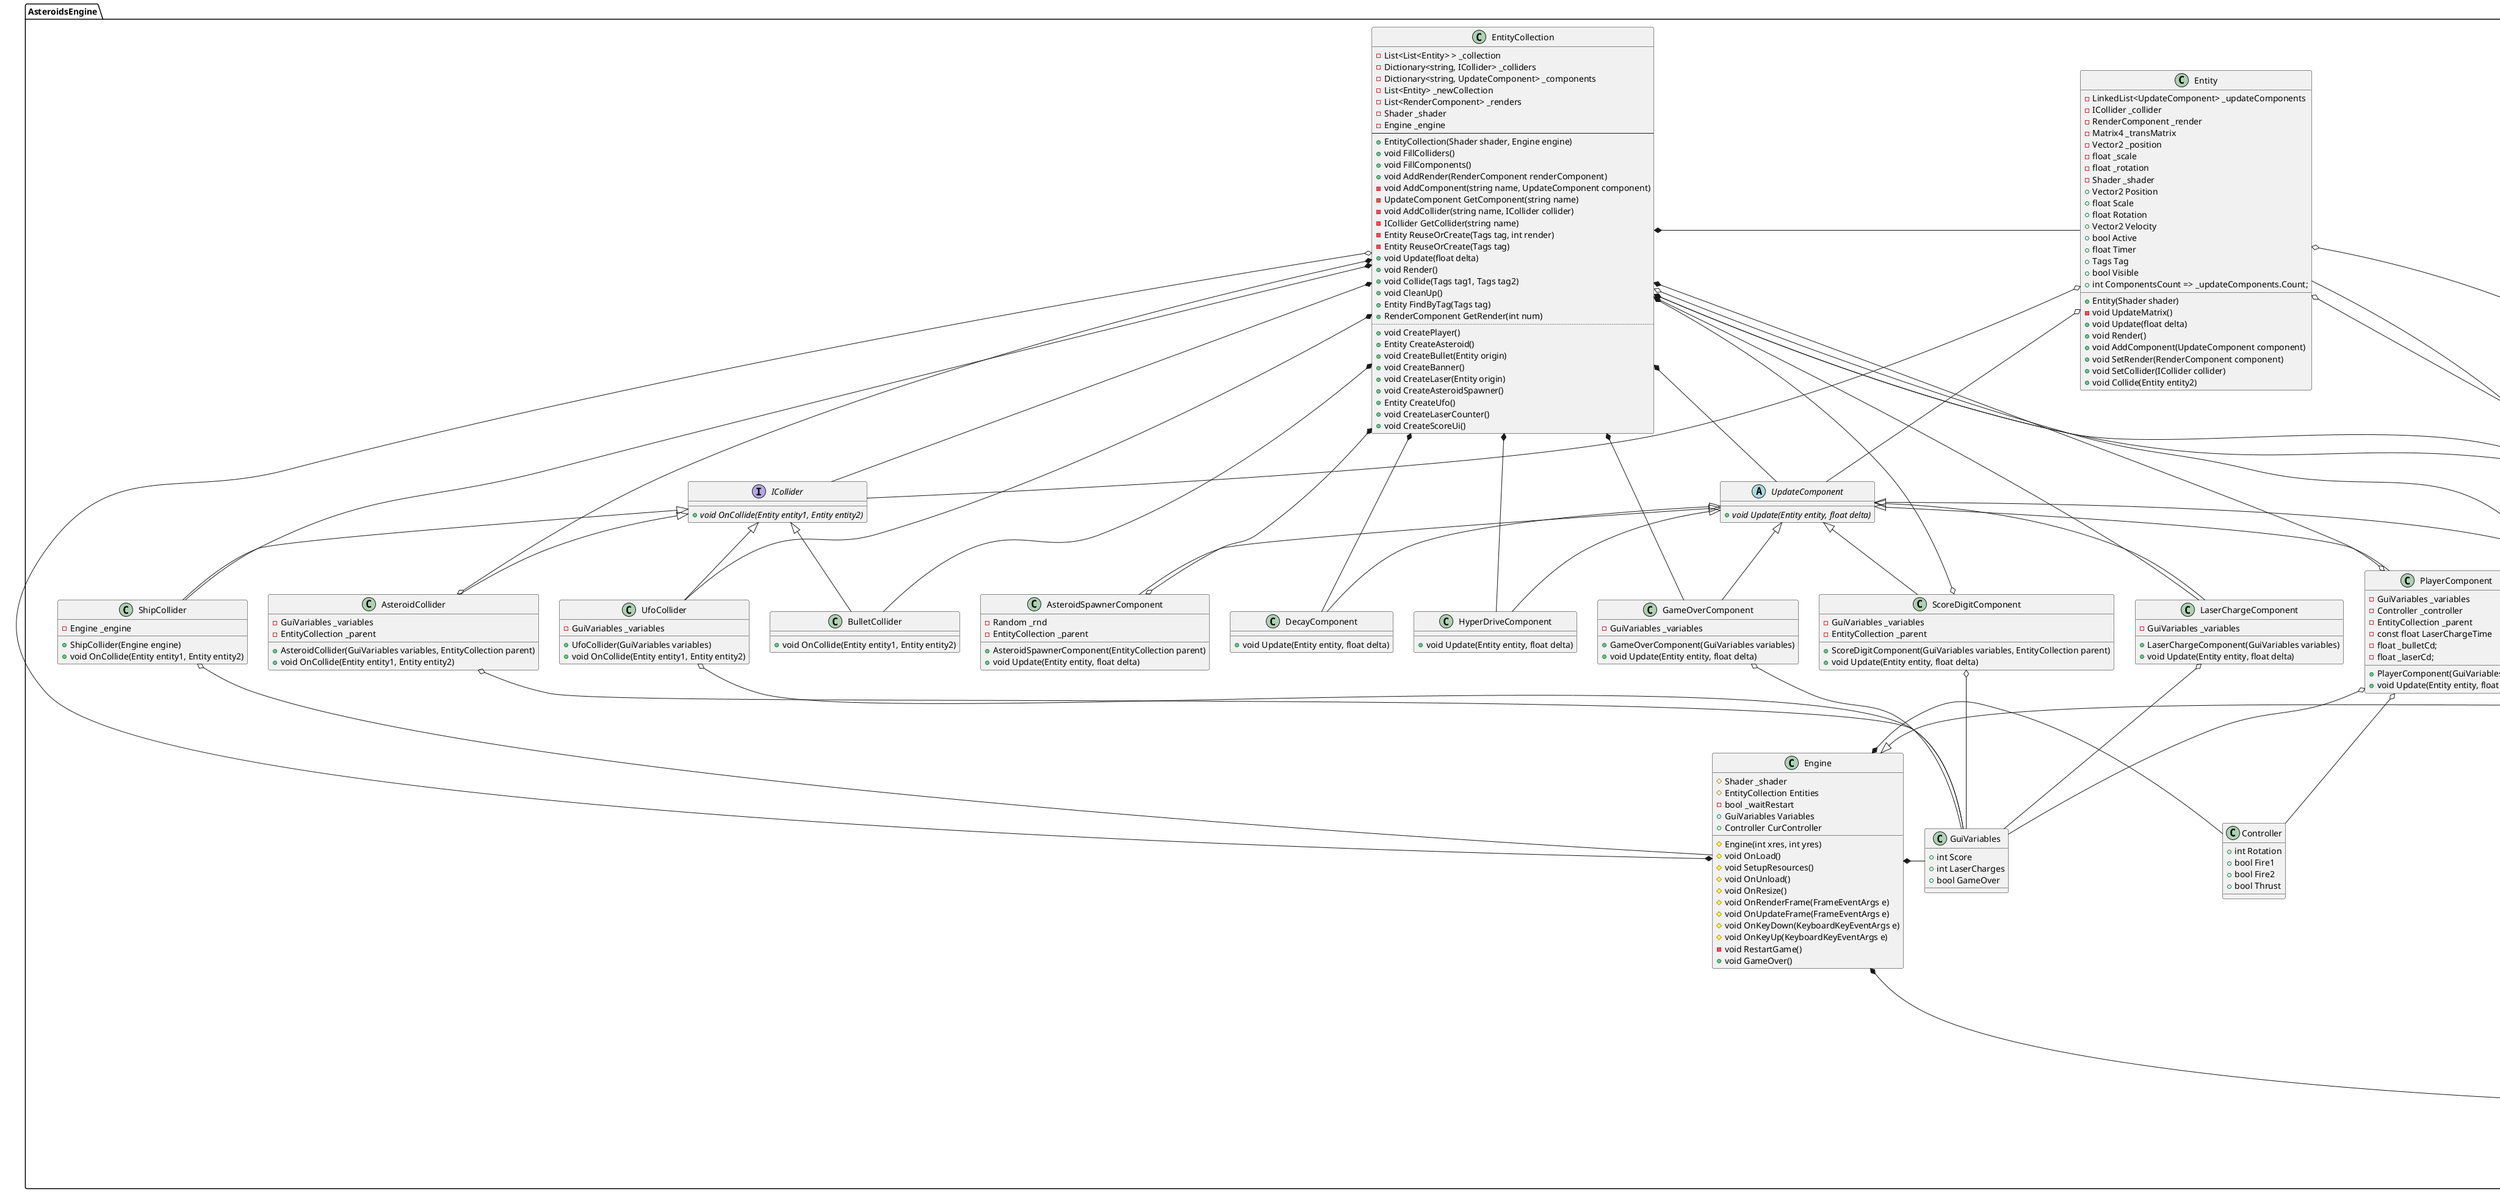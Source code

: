 ﻿@startuml Class Diagram



package AsteroidsEngine{

    Class Engine{
        #Shader _shader
        #EntityCollection Entities
        -bool _waitRestart
        +GuiVariables Variables
        +Controller CurController
        #Engine(int xres, int yres)
        #void OnLoad()
        #void SetupResources()
        #void OnUnload()
        #void OnResize()
        #void OnRenderFrame(FrameEventArgs e)
        #void OnUpdateFrame(FrameEventArgs e)
        #void OnKeyDown(KeyboardKeyEventArgs e)
        #void OnKeyUp(KeyboardKeyEventArgs e)
        -void RestartGame()
        +void GameOver()
    }
    
     class Entity{
        -LinkedList<UpdateComponent> _updateComponents
        -ICollider _collider
        -RenderComponent _render
        -Matrix4 _transMatrix
        -Vector2 _position
        -float _scale
        -float _rotation
        -Shader _shader
        +Vector2 Position
        +float Scale
        +float Rotation
        +Vector2 Velocity
        +bool Active
        +float Timer
        +Tags Tag
        +bool Visible
        +int ComponentsCount => _updateComponents.Count;
        +Entity(Shader shader)
        -void UpdateMatrix()
        +void Update(float delta)
        +void Render()
        +void AddComponent(UpdateComponent component)
        +void SetRender(RenderComponent component)
        +void SetCollider(ICollider collider)
        +void Collide(Entity entity2)
    }
    
    Entity o-- Shader

    Class EntityCollection{
        -List<List<Entity> > _collection
        -Dictionary<string, ICollider> _colliders
        -Dictionary<string, UpdateComponent> _components
        -List<Entity> _newCollection
        -List<RenderComponent> _renders
        -Shader _shader
        -Engine _engine
        --
        +EntityCollection(Shader shader, Engine engine)
        +void FillColliders()
        +void FillComponents()
        +void AddRender(RenderComponent renderComponent)
        -void AddComponent(string name, UpdateComponent component)
        -UpdateComponent GetComponent(string name)
        -void AddCollider(string name, ICollider collider)
        -ICollider GetCollider(string name)
        -Entity ReuseOrCreate(Tags tag, int render)
        -Entity ReuseOrCreate(Tags tag)
        +void Update(float delta)
        +void Render()
        +void Collide(Tags tag1, Tags tag2)
        +void CleanUp()
        +Entity FindByTag(Tags tag)
        +RenderComponent GetRender(int num)
        ..
        +void CreatePlayer()
        +Entity CreateAsteroid()
        +void CreateBullet(Entity origin)
        +void CreateBanner()
        +void CreateLaser(Entity origin)
        +void CreateAsteroidSpawner()
        +Entity CreateUfo()
        +void CreateLaserCounter()
        +void CreateScoreUi()
    }
    
    EntityCollection o-- Shader
    EntityCollection o-* Engine

    Class GuiVariables{
        +int Score
        +int LaserCharges
        +bool GameOver
    }
    
    class RenderComponent{
        #int QuadNum
        +RenderComponent(int num)
        +Render()
    }
    
    class Controller{
        +int Rotation
        +bool Fire1
        +bool Fire2
        +bool Thrust
    }
    
    class Shader{
        -int _handle
        -Dictionary<string, int> _uniformLocations
        --
        +Shader(string vertexPath, string fragmentPath)
        +void Use()
        +int GetAttribLocation(string name)
        +void SetMatrix4(string name, Matrix4 data)
        ..
        -bool _disposedValue
        #void Dispose(bool disposing)
        +~Shader()
        +void Dispose()
    }
    
    abstract class UpdateComponent{
        +{abstract}void Update(Entity entity, float delta)
    }
    
    class AsteroidSpawnerComponent{
        -Random _rnd
        -EntityCollection _parent
        +AsteroidSpawnerComponent(EntityCollection parent)
        +void Update(Entity entity, float delta)
    }

    AsteroidSpawnerComponent o--* EntityCollection
    
    class DecayComponent{
        +void Update(Entity entity, float delta)
    }

    DecayComponent --* EntityCollection
    
    class GameOverComponent{
        -GuiVariables _variables
        +GameOverComponent(GuiVariables variables)
        +void Update(Entity entity, float delta)
    }
    GameOverComponent o-- GuiVariables
    GameOverComponent --* EntityCollection
    
    class HyperDriveComponent{
        +void Update(Entity entity, float delta)
    }
    HyperDriveComponent --* EntityCollection
    
    class LaserChargeComponent{
        -GuiVariables _variables
        +LaserChargeComponent(GuiVariables variables)
        +void Update(Entity entity, float delta)
    }

    LaserChargeComponent o-- GuiVariables
    LaserChargeComponent --* EntityCollection
    
    class PlayerComponent{
        -GuiVariables _variables
        -Controller _controller
        -EntityCollection _parent
        -const float LaserChargeTime
        -float _bulletCd;
        -float _laserCd;
        +PlayerComponent(GuiVariables )
        +void Update(Entity entity, float delta)
    }

    PlayerComponent o-- GuiVariables
    PlayerComponent o-- Controller
    PlayerComponent o--* EntityCollection
    
    
    class ScoreDigitComponent{
        -GuiVariables _variables
        -EntityCollection _parent
        +ScoreDigitComponent(GuiVariables variables, EntityCollection parent)
        +void Update(Entity entity, float delta)
    }

    ScoreDigitComponent o-- GuiVariables
    ScoreDigitComponent o--* EntityCollection
    
    class UfoAiComponent{
        -Entity _target
        -EntityCollection _parent
        +UfoAiComponent(EntityCollection _parent)
        +void Update(Entity entity, float delta)
    }
    UfoAiComponent o--*EntityCollection
    UfoAiComponent o-- Entity

    
    UpdateComponent <|-- AsteroidSpawnerComponent
    UpdateComponent <|-- DecayComponent
    UpdateComponent <|-- GameOverComponent
    UpdateComponent <|-- HyperDriveComponent
    UpdateComponent <|-- LaserChargeComponent
    UpdateComponent <|-- PlayerComponent
    UpdateComponent <|-- ScoreDigitComponent
    UpdateComponent <|-- UfoAiComponent
    
    EntityCollection *- Entity
    EntityCollection *-- ICollider
    EntityCollection *-- RenderComponent
    EntityCollection *-- UpdateComponent
    
    Engine *-- Shader
    Engine *- Controller
    Engine *- GuiVariables
    
    Entity o-- ICollider
    Entity o- UpdateComponent
    Entity o- RenderComponent

    
    
    
    Interface ICollider{
        {abstract}+void OnCollide(Entity entity1, Entity entity2)
    }
    
    
    
    ICollider <|-- AsteroidCollider
    ICollider <|-- BulletCollider
    ICollider <|-- ShipCollider
    ICollider <|-- UfoCollider
    
    class AsteroidCollider{
        -GuiVariables _variables
        -EntityCollection _parent
        +AsteroidCollider(GuiVariables variables, EntityCollection parent)
        +void OnCollide(Entity entity1, Entity entity2)
    }
    AsteroidCollider o--* EntityCollection
    AsteroidCollider o-- GuiVariables
    
    class BulletCollider{
        +void OnCollide(Entity entity1, Entity entity2)
    }
    BulletCollider --* EntityCollection
    
    class ShipCollider{
        -Engine _engine
        +ShipCollider(Engine engine)
        +void OnCollide(Entity entity1, Entity entity2)
    }
    ShipCollider o-- Engine
    ShipCollider --* EntityCollection
    
    class UfoCollider{
        -GuiVariables _variables
        +UfoCollider(GuiVariables variables)
        +void OnCollide(Entity entity1, Entity entity2)
    }

    UfoCollider o-- GuiVariables
    UfoCollider --* EntityCollection
}

package AsteroidsApp{
    class PolyEngine{
        -Model _model
        -Texture _texture
        +bool SpriteMode
        #SetupResources()
        #void OnKeyDown(KeyboardKeyEventArgs e)
        -void SwitchMode()
        #void OnUnload(EventArgs e)       
    }
    
    class PolyRenderComponent{
        -Model _model
        -Texture _texture
        -PolyEngine _engine
        +PolyRenderComponent(int quadNum, Model model, Texture texture, PolyEngine engine)
        +void Render()
        -void RenderSprite()
        -void RenderModel()
    }
    
    class Texture{
        -int _handle
        -List<string> _names
        #string Path
        -bool _disposedValue
        #int ElementBufferObject
        #uint[] Indices
        #int VertexArrayObject
        #int VertexBufferObject
        #float[] Vertices
        #Shader _shader
        +Texture(Shader shader, string path)
        +int Length()
        +void GenIndices()
        +void InitBuffers()
        +void Use(TextureUnit unit)
        +void RenderQuad(string name)
        +void RenderQuad(int num)
        #void Dispose(bool disposing)
        +void Dispose()
        +~Texture()
    }
    
    class Model{
        +int[] _begin
        +int[] _lengths
        +Model(Shader shader, string path)
        +void GenIndices()
        +void RenderModel(int num)
    }
    
    class Program{
        -{static}void Main
    }
    
    Engine <|- PolyEngine
    RenderComponent <|-- PolyRenderComponent
    Texture <|- Model
    
    Program *- PolyEngine
    
    PolyEngine *-- Texture
    PolyEngine *- Model
    PolyEngine *-o PolyRenderComponent

    PolyRenderComponent o- Texture
    PolyRenderComponent o-- Model

    Texture o--- Shader
}
@enduml